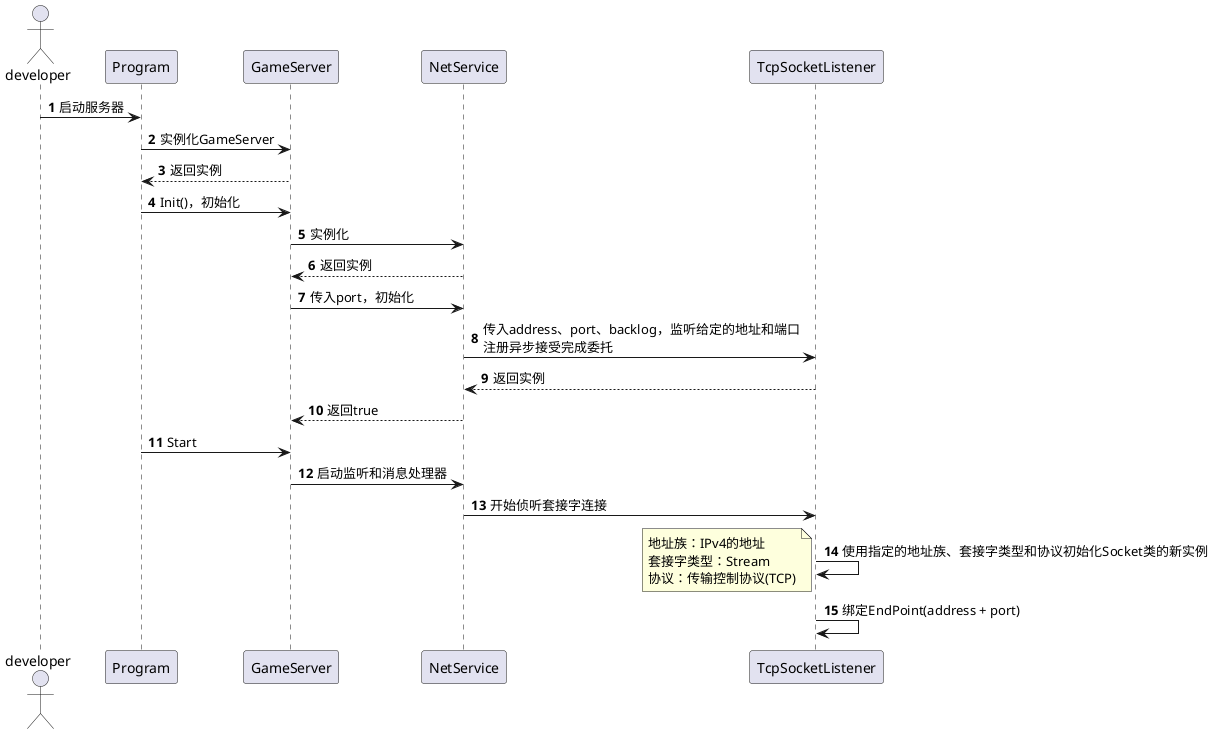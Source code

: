 @startuml
'https://plantuml.com/sequence-diagram

autonumber
actor developer
developer -> Program: 启动服务器
Program -> GameServer: 实例化GameServer
GameServer --> Program: 返回实例
Program -> GameServer: Init()，初始化
GameServer -> NetService: 实例化
NetService --> GameServer: 返回实例
GameServer -> NetService: 传入port，初始化
NetService -> TcpSocketListener: 传入address、port、backlog，监听给定的地址和端口\n注册异步接受完成委托
TcpSocketListener --> NetService: 返回实例
NetService --> GameServer: 返回true
Program -> GameServer: Start
GameServer -> NetService: 启动监听和消息处理器
NetService -> TcpSocketListener: 开始侦听套接字连接
TcpSocketListener -> TcpSocketListener: 使用指定的地址族、套接字类型和协议初始化Socket类的新实例
note left
地址族：IPv4的地址
套接字类型：Stream
协议：传输控制协议(TCP)
end note
TcpSocketListener -> TcpSocketListener: 绑定EndPoint(address + port)

@enduml